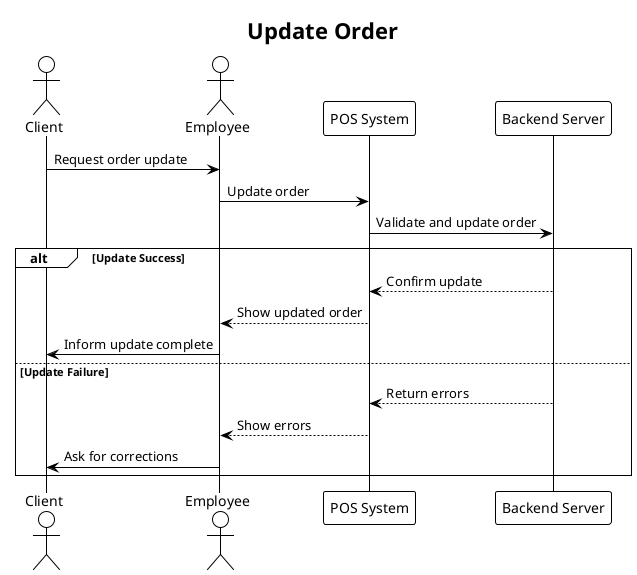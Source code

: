 @startuml
!theme plain

actor Client
actor Employee
participant "POS System" as POS
participant "Backend Server" as Server

title Update Order

Client -> Employee: Request order update
Employee -> POS: Update order
POS -> Server: Validate and update order

alt Update Success
    Server --> POS: Confirm update
    POS --> Employee: Show updated order
    Employee -> Client: Inform update complete
else Update Failure
    Server --> POS: Return errors
    POS --> Employee: Show errors
    Employee -> Client: Ask for corrections
end

@enduml
